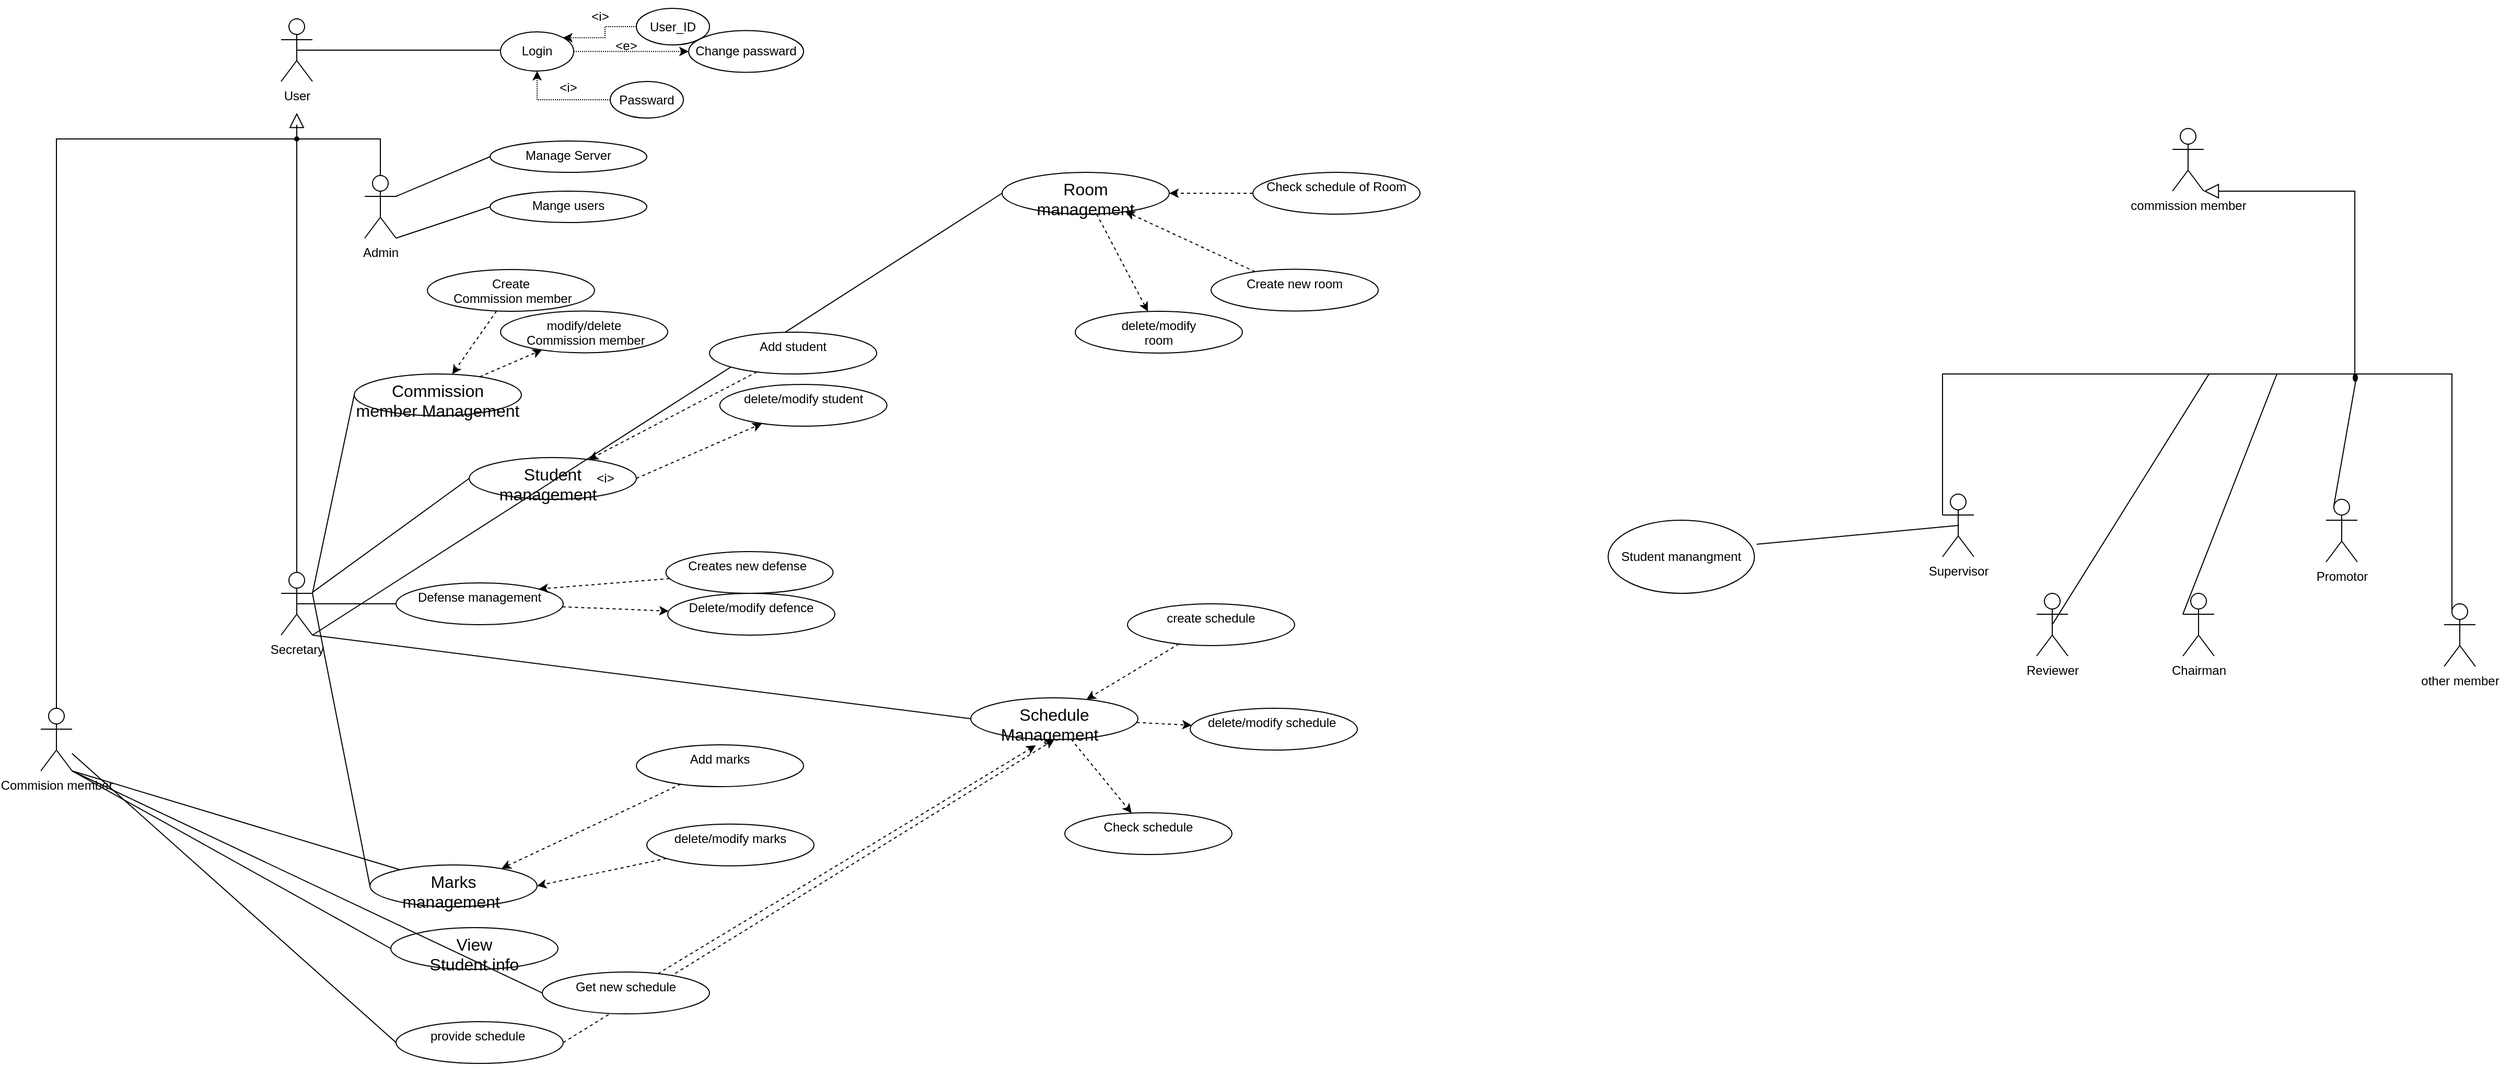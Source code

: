 <mxfile version="20.6.2" type="github">
  <diagram id="Ceo3HjTIkCoKuokpigPx" name="Page-1">
    <mxGraphModel dx="3085" dy="1605" grid="1" gridSize="10" guides="1" tooltips="1" connect="1" arrows="1" fold="1" page="1" pageScale="1" pageWidth="850" pageHeight="1100" math="0" shadow="0">
      <root>
        <mxCell id="0" />
        <mxCell id="1" parent="0" />
        <mxCell id="y3fBSHz_BWolWpJbCQQ2-2" value="User&lt;br&gt;" style="shape=umlActor;html=1;verticalLabelPosition=bottom;verticalAlign=top;align=center;movable=1;resizable=1;rotatable=1;deletable=1;editable=1;connectable=1;" parent="1" vertex="1">
          <mxGeometry x="120" y="40" width="30" height="60" as="geometry" />
        </mxCell>
        <mxCell id="y3fBSHz_BWolWpJbCQQ2-7" value="Admin&lt;br&gt;" style="shape=umlActor;html=1;verticalLabelPosition=bottom;verticalAlign=top;align=center;" parent="1" vertex="1">
          <mxGeometry x="200" y="190" width="30" height="60" as="geometry" />
        </mxCell>
        <mxCell id="y3fBSHz_BWolWpJbCQQ2-8" value="Secretary" style="shape=umlActor;html=1;verticalLabelPosition=bottom;verticalAlign=top;align=center;" parent="1" vertex="1">
          <mxGeometry x="120" y="570" width="30" height="60" as="geometry" />
        </mxCell>
        <mxCell id="y3fBSHz_BWolWpJbCQQ2-9" value="Commision member" style="shape=umlActor;html=1;verticalLabelPosition=bottom;verticalAlign=top;align=center;" parent="1" vertex="1">
          <mxGeometry x="-110" y="700" width="30" height="60" as="geometry" />
        </mxCell>
        <mxCell id="y3fBSHz_BWolWpJbCQQ2-30" value="" style="verticalAlign=bottom;html=1;ellipse;fillColor=strokeColor;fontFamily=Helvetica;fontSize=11;fontColor=default;" parent="1" vertex="1">
          <mxGeometry x="133" y="153" width="4" height="4" as="geometry" />
        </mxCell>
        <mxCell id="y3fBSHz_BWolWpJbCQQ2-31" value="" style="edgeStyle=elbowEdgeStyle;html=1;endSize=12;endArrow=block;endFill=0;elbow=horizontal;rounded=0;labelBackgroundColor=default;fontFamily=Helvetica;fontSize=11;fontColor=default;shape=connector;" parent="1" source="y3fBSHz_BWolWpJbCQQ2-30" edge="1">
          <mxGeometry x="1" relative="1" as="geometry">
            <mxPoint x="135" y="130" as="targetPoint" />
          </mxGeometry>
        </mxCell>
        <mxCell id="y3fBSHz_BWolWpJbCQQ2-32" value="" style="edgeStyle=elbowEdgeStyle;html=1;elbow=vertical;verticalAlign=bottom;endArrow=none;rounded=0;labelBackgroundColor=default;fontFamily=Helvetica;fontSize=11;fontColor=default;startSize=14;shape=connector;entryX=0.5;entryY=0;entryDx=0;entryDy=0;entryPerimeter=0;" parent="1" source="y3fBSHz_BWolWpJbCQQ2-30" target="y3fBSHz_BWolWpJbCQQ2-7" edge="1">
          <mxGeometry x="1" relative="1" as="geometry">
            <mxPoint x="205" y="180" as="targetPoint" />
            <Array as="points">
              <mxPoint x="175" y="155" />
            </Array>
          </mxGeometry>
        </mxCell>
        <mxCell id="y3fBSHz_BWolWpJbCQQ2-33" value="" style="edgeStyle=elbowEdgeStyle;html=1;elbow=vertical;verticalAlign=bottom;endArrow=none;rounded=0;labelBackgroundColor=default;fontFamily=Helvetica;fontSize=11;fontColor=default;startSize=14;shape=connector;exitX=0.5;exitY=0;exitDx=0;exitDy=0;exitPerimeter=0;" parent="1" source="y3fBSHz_BWolWpJbCQQ2-8" target="y3fBSHz_BWolWpJbCQQ2-9" edge="1">
          <mxGeometry x="1" relative="1" as="geometry">
            <mxPoint x="65" y="180" as="targetPoint" />
            <Array as="points">
              <mxPoint x="95" y="155" />
            </Array>
            <mxPoint x="135" y="160" as="sourcePoint" />
          </mxGeometry>
        </mxCell>
        <mxCell id="y3fBSHz_BWolWpJbCQQ2-43" value="" style="endArrow=none;html=1;rounded=0;exitX=0.5;exitY=0.5;exitDx=0;exitDy=0;exitPerimeter=0;" parent="1" source="y3fBSHz_BWolWpJbCQQ2-2" edge="1">
          <mxGeometry width="50" height="50" relative="1" as="geometry">
            <mxPoint x="420" y="300" as="sourcePoint" />
            <mxPoint x="340" y="70" as="targetPoint" />
            <Array as="points">
              <mxPoint x="250" y="70" />
            </Array>
          </mxGeometry>
        </mxCell>
        <mxCell id="y3fBSHz_BWolWpJbCQQ2-49" style="edgeStyle=orthogonalEdgeStyle;rounded=0;orthogonalLoop=1;jettySize=auto;html=1;dashed=1;dashPattern=1 1;entryX=1;entryY=0;entryDx=0;entryDy=0;" parent="1" source="y3fBSHz_BWolWpJbCQQ2-48" target="y3fBSHz_BWolWpJbCQQ2-44" edge="1">
          <mxGeometry relative="1" as="geometry" />
        </mxCell>
        <mxCell id="y3fBSHz_BWolWpJbCQQ2-54" style="edgeStyle=orthogonalEdgeStyle;rounded=0;orthogonalLoop=1;jettySize=auto;html=1;dashed=1;dashPattern=1 1;entryX=0.5;entryY=1;entryDx=0;entryDy=0;" parent="1" source="y3fBSHz_BWolWpJbCQQ2-53" target="y3fBSHz_BWolWpJbCQQ2-44" edge="1">
          <mxGeometry relative="1" as="geometry" />
        </mxCell>
        <mxCell id="y3fBSHz_BWolWpJbCQQ2-56" value="" style="edgeStyle=orthogonalEdgeStyle;rounded=0;orthogonalLoop=1;jettySize=auto;html=1;dashed=1;dashPattern=1 1;" parent="1" source="y3fBSHz_BWolWpJbCQQ2-44" target="y3fBSHz_BWolWpJbCQQ2-55" edge="1">
          <mxGeometry relative="1" as="geometry" />
        </mxCell>
        <mxCell id="y3fBSHz_BWolWpJbCQQ2-44" value="Login" style="ellipse;whiteSpace=wrap;html=1;" parent="1" vertex="1">
          <mxGeometry x="330" y="52.5" width="70" height="37.5" as="geometry" />
        </mxCell>
        <mxCell id="y3fBSHz_BWolWpJbCQQ2-48" value="User_ID" style="ellipse;whiteSpace=wrap;html=1;" parent="1" vertex="1">
          <mxGeometry x="460" y="30" width="70" height="35" as="geometry" />
        </mxCell>
        <mxCell id="y3fBSHz_BWolWpJbCQQ2-53" value="Passward" style="ellipse;whiteSpace=wrap;html=1;" parent="1" vertex="1">
          <mxGeometry x="435" y="100" width="70" height="35" as="geometry" />
        </mxCell>
        <mxCell id="y3fBSHz_BWolWpJbCQQ2-55" value="Change passward" style="ellipse;whiteSpace=wrap;html=1;" parent="1" vertex="1">
          <mxGeometry x="510" y="51.25" width="110" height="40" as="geometry" />
        </mxCell>
        <mxCell id="uWbdzSf9f9KDguj-dyQo-15" value="" style="edgeStyle=elbowEdgeStyle;html=1;endSize=12;endArrow=block;endFill=0;elbow=horizontal;rounded=0;labelBackgroundColor=default;fontFamily=Helvetica;fontSize=11;fontColor=default;shape=connector;entryX=1;entryY=1;entryDx=0;entryDy=0;entryPerimeter=0;" parent="1" target="-HhCXLu2RbdhNNyem7zu-7" edge="1">
          <mxGeometry x="1" relative="1" as="geometry">
            <mxPoint x="2010" y="260" as="targetPoint" />
            <mxPoint x="2104.57" y="380" as="sourcePoint" />
            <Array as="points">
              <mxPoint x="2104.57" y="380" />
              <mxPoint x="2414.57" y="300" />
            </Array>
          </mxGeometry>
        </mxCell>
        <mxCell id="uWbdzSf9f9KDguj-dyQo-16" value="" style="edgeStyle=elbowEdgeStyle;html=1;elbow=vertical;verticalAlign=bottom;endArrow=none;rounded=0;labelBackgroundColor=default;fontFamily=Helvetica;fontSize=11;fontColor=default;startSize=14;shape=connector;entryX=0.25;entryY=0.1;entryDx=0;entryDy=0;entryPerimeter=0;" parent="1" target="-HhCXLu2RbdhNNyem7zu-6" edge="1">
          <mxGeometry x="1" relative="1" as="geometry">
            <mxPoint x="2210" y="580.0" as="targetPoint" />
            <Array as="points">
              <mxPoint x="2160" y="380" />
            </Array>
            <mxPoint x="2120" y="380" as="sourcePoint" />
          </mxGeometry>
        </mxCell>
        <mxCell id="uWbdzSf9f9KDguj-dyQo-17" value="" style="edgeStyle=elbowEdgeStyle;html=1;elbow=vertical;verticalAlign=bottom;endArrow=none;rounded=0;labelBackgroundColor=default;fontFamily=Helvetica;fontSize=11;fontColor=default;startSize=14;shape=connector;startArrow=none;entryX=0;entryY=0.333;entryDx=0;entryDy=0;entryPerimeter=0;" parent="1" source="uWbdzSf9f9KDguj-dyQo-26" target="-HhCXLu2RbdhNNyem7zu-1" edge="1">
          <mxGeometry x="1" relative="1" as="geometry">
            <mxPoint x="1730" y="460" as="targetPoint" />
            <Array as="points">
              <mxPoint x="1920" y="380" />
              <mxPoint x="1960" y="380" />
              <mxPoint x="1970" y="380" />
              <mxPoint x="2060" y="380" />
              <mxPoint x="2290" y="295" />
              <mxPoint x="2390" y="295" />
            </Array>
            <mxPoint x="2120" y="380" as="sourcePoint" />
          </mxGeometry>
        </mxCell>
        <mxCell id="uWbdzSf9f9KDguj-dyQo-27" value="" style="edgeStyle=elbowEdgeStyle;html=1;elbow=vertical;verticalAlign=bottom;endArrow=none;rounded=0;labelBackgroundColor=default;fontFamily=Helvetica;fontSize=11;fontColor=default;startSize=14;shape=connector;startArrow=none;" parent="1" source="uWbdzSf9f9KDguj-dyQo-26" edge="1">
          <mxGeometry x="1" relative="1" as="geometry">
            <mxPoint x="2120" y="380" as="targetPoint" />
            <Array as="points" />
            <mxPoint x="2120" y="380" as="sourcePoint" />
          </mxGeometry>
        </mxCell>
        <mxCell id="uWbdzSf9f9KDguj-dyQo-26" value="" style="verticalAlign=bottom;html=1;ellipse;fillColor=strokeColor;fontFamily=Helvetica;fontSize=11;fontColor=default;direction=east;" parent="1" vertex="1">
          <mxGeometry x="2103" y="380" width="4" height="7" as="geometry" />
        </mxCell>
        <mxCell id="uWbdzSf9f9KDguj-dyQo-31" value="" style="edgeStyle=elbowEdgeStyle;html=1;elbow=vertical;verticalAlign=bottom;endArrow=none;rounded=0;labelBackgroundColor=default;fontFamily=Helvetica;fontSize=11;fontColor=default;startSize=14;shape=connector;" parent="1" target="uWbdzSf9f9KDguj-dyQo-26" edge="1">
          <mxGeometry x="1" relative="1" as="geometry">
            <mxPoint x="2120" y="380" as="targetPoint" />
            <Array as="points" />
            <mxPoint x="2120" y="380" as="sourcePoint" />
          </mxGeometry>
        </mxCell>
        <mxCell id="uWbdzSf9f9KDguj-dyQo-43" value="" style="endArrow=none;html=1;rounded=0;exitX=0.5;exitY=0.5;exitDx=0;exitDy=0;exitPerimeter=0;" parent="1" source="-HhCXLu2RbdhNNyem7zu-3" edge="1">
          <mxGeometry width="50" height="50" relative="1" as="geometry">
            <mxPoint x="1820.0" y="580" as="sourcePoint" />
            <mxPoint x="1965" y="380" as="targetPoint" />
          </mxGeometry>
        </mxCell>
        <mxCell id="uWbdzSf9f9KDguj-dyQo-48" value="" style="endArrow=none;html=1;rounded=0;exitX=0;exitY=0.333;exitDx=0;exitDy=0;exitPerimeter=0;" parent="1" source="-HhCXLu2RbdhNNyem7zu-4" edge="1">
          <mxGeometry width="50" height="50" relative="1" as="geometry">
            <mxPoint x="2012.014" y="560.006" as="sourcePoint" />
            <mxPoint x="2030" y="380" as="targetPoint" />
          </mxGeometry>
        </mxCell>
        <mxCell id="uWbdzSf9f9KDguj-dyQo-49" value="" style="endArrow=none;html=1;rounded=0;entryX=1;entryY=0;entryDx=0;entryDy=0;exitX=0.25;exitY=0.1;exitDx=0;exitDy=0;exitPerimeter=0;" parent="1" target="uWbdzSf9f9KDguj-dyQo-26" edge="1" source="-HhCXLu2RbdhNNyem7zu-5">
          <mxGeometry width="50" height="50" relative="1" as="geometry">
            <mxPoint x="2106" y="480" as="sourcePoint" />
            <mxPoint x="2190" y="360" as="targetPoint" />
          </mxGeometry>
        </mxCell>
        <mxCell id="uWbdzSf9f9KDguj-dyQo-52" value="Manage Server" style="ellipse;whiteSpace=wrap;html=1;verticalAlign=top;" parent="1" vertex="1">
          <mxGeometry x="320" y="157" width="150" height="30" as="geometry" />
        </mxCell>
        <mxCell id="uWbdzSf9f9KDguj-dyQo-54" value="" style="endArrow=none;html=1;rounded=0;strokeColor=default;strokeWidth=1;exitX=1;exitY=0.333;exitDx=0;exitDy=0;exitPerimeter=0;entryX=0;entryY=0.5;entryDx=0;entryDy=0;" parent="1" source="y3fBSHz_BWolWpJbCQQ2-7" target="uWbdzSf9f9KDguj-dyQo-52" edge="1">
          <mxGeometry width="50" height="50" relative="1" as="geometry">
            <mxPoint x="280" y="270" as="sourcePoint" />
            <mxPoint x="330" y="220" as="targetPoint" />
          </mxGeometry>
        </mxCell>
        <mxCell id="uWbdzSf9f9KDguj-dyQo-55" value="&amp;lt;i&amp;gt;" style="text;html=1;align=center;verticalAlign=middle;resizable=0;points=[];autosize=1;strokeColor=none;fillColor=none;" parent="1" vertex="1">
          <mxGeometry x="405" y="22.5" width="40" height="30" as="geometry" />
        </mxCell>
        <mxCell id="uWbdzSf9f9KDguj-dyQo-56" style="edgeStyle=none;rounded=0;orthogonalLoop=1;jettySize=auto;html=1;entryX=0.495;entryY=0.99;entryDx=0;entryDy=0;entryPerimeter=0;strokeColor=default;strokeWidth=1;" parent="1" source="uWbdzSf9f9KDguj-dyQo-55" target="uWbdzSf9f9KDguj-dyQo-55" edge="1">
          <mxGeometry relative="1" as="geometry" />
        </mxCell>
        <mxCell id="uWbdzSf9f9KDguj-dyQo-57" value="&amp;lt;e&amp;gt;" style="text;html=1;align=center;verticalAlign=middle;resizable=0;points=[];autosize=1;strokeColor=none;fillColor=none;" parent="1" vertex="1">
          <mxGeometry x="430" y="51.25" width="40" height="30" as="geometry" />
        </mxCell>
        <mxCell id="uWbdzSf9f9KDguj-dyQo-58" value="&amp;lt;i&amp;gt;" style="text;html=1;strokeColor=none;fillColor=none;align=center;verticalAlign=middle;whiteSpace=wrap;rounded=0;" parent="1" vertex="1">
          <mxGeometry x="365" y="91.25" width="60" height="30" as="geometry" />
        </mxCell>
        <mxCell id="uWbdzSf9f9KDguj-dyQo-59" value="Mange users" style="ellipse;whiteSpace=wrap;html=1;verticalAlign=top;" parent="1" vertex="1">
          <mxGeometry x="320" y="205" width="150" height="30" as="geometry" />
        </mxCell>
        <mxCell id="uWbdzSf9f9KDguj-dyQo-60" value="" style="endArrow=none;html=1;rounded=0;strokeColor=default;strokeWidth=1;exitX=1;exitY=0.333;exitDx=0;exitDy=0;exitPerimeter=0;entryX=0;entryY=0.5;entryDx=0;entryDy=0;" parent="1" target="uWbdzSf9f9KDguj-dyQo-59" edge="1">
          <mxGeometry width="50" height="50" relative="1" as="geometry">
            <mxPoint x="230" y="250" as="sourcePoint" />
            <mxPoint x="330" y="260" as="targetPoint" />
          </mxGeometry>
        </mxCell>
        <mxCell id="uWbdzSf9f9KDguj-dyQo-93" value="" style="edgeStyle=none;rounded=0;orthogonalLoop=1;jettySize=auto;html=1;strokeColor=default;strokeWidth=1;dashed=1;" parent="1" source="uWbdzSf9f9KDguj-dyQo-92" target="uWbdzSf9f9KDguj-dyQo-61" edge="1">
          <mxGeometry relative="1" as="geometry" />
        </mxCell>
        <mxCell id="uWbdzSf9f9KDguj-dyQo-61" value="&lt;span style=&quot;font-size:12.0pt;font-family:&amp;quot;Calibri Light&amp;quot;,sans-serif;&lt;br/&gt;mso-ascii-theme-font:major-latin;mso-fareast-font-family:Calibri;mso-fareast-theme-font:&lt;br/&gt;minor-latin;mso-hansi-theme-font:major-latin;mso-bidi-theme-font:major-latin;&lt;br/&gt;mso-ansi-language:EN-US;mso-fareast-language:EN-US;mso-bidi-language:AR-SA&quot;&gt;Commission&lt;br/&gt;member Management&lt;/span&gt;" style="ellipse;whiteSpace=wrap;html=1;verticalAlign=top;" parent="1" vertex="1">
          <mxGeometry x="190" y="380" width="160" height="40" as="geometry" />
        </mxCell>
        <mxCell id="uWbdzSf9f9KDguj-dyQo-62" value="" style="endArrow=none;html=1;rounded=0;strokeColor=default;strokeWidth=1;exitX=1;exitY=0.333;exitDx=0;exitDy=0;exitPerimeter=0;entryX=0;entryY=0.5;entryDx=0;entryDy=0;" parent="1" target="uWbdzSf9f9KDguj-dyQo-61" edge="1">
          <mxGeometry width="50" height="50" relative="1" as="geometry">
            <mxPoint x="150" y="590" as="sourcePoint" />
            <mxPoint x="250" y="600" as="targetPoint" />
          </mxGeometry>
        </mxCell>
        <mxCell id="uWbdzSf9f9KDguj-dyQo-85" value="" style="edgeStyle=none;rounded=0;orthogonalLoop=1;jettySize=auto;html=1;strokeColor=default;strokeWidth=1;dashed=1;" parent="1" source="uWbdzSf9f9KDguj-dyQo-84" target="uWbdzSf9f9KDguj-dyQo-63" edge="1">
          <mxGeometry relative="1" as="geometry" />
        </mxCell>
        <mxCell id="uWbdzSf9f9KDguj-dyQo-63" value="&lt;span style=&quot;font-size:12.0pt;font-family:&amp;quot;Calibri Light&amp;quot;,sans-serif;&lt;br/&gt;mso-ascii-theme-font:major-latin;mso-fareast-font-family:Calibri;mso-fareast-theme-font:&lt;br/&gt;minor-latin;mso-hansi-theme-font:major-latin;mso-bidi-theme-font:major-latin;&lt;br/&gt;mso-ansi-language:EN-US;mso-fareast-language:EN-US;mso-bidi-language:AR-SA&quot;&gt;Student&lt;br/&gt;management&amp;nbsp;&amp;nbsp;&lt;/span&gt;" style="ellipse;whiteSpace=wrap;html=1;verticalAlign=top;" parent="1" vertex="1">
          <mxGeometry x="300" y="460" width="160" height="40" as="geometry" />
        </mxCell>
        <mxCell id="uWbdzSf9f9KDguj-dyQo-64" value="" style="endArrow=none;html=1;rounded=0;strokeColor=default;strokeWidth=1;entryX=0;entryY=0.5;entryDx=0;entryDy=0;" parent="1" source="y3fBSHz_BWolWpJbCQQ2-8" target="uWbdzSf9f9KDguj-dyQo-63" edge="1">
          <mxGeometry width="50" height="50" relative="1" as="geometry">
            <mxPoint x="145" y="680" as="sourcePoint" />
            <mxPoint x="245" y="690" as="targetPoint" />
          </mxGeometry>
        </mxCell>
        <mxCell id="uWbdzSf9f9KDguj-dyQo-66" value="Defense management&lt;br&gt;" style="ellipse;whiteSpace=wrap;html=1;verticalAlign=top;" parent="1" vertex="1">
          <mxGeometry x="230" y="580" width="160" height="40" as="geometry" />
        </mxCell>
        <mxCell id="uWbdzSf9f9KDguj-dyQo-67" value="" style="endArrow=none;html=1;rounded=0;strokeColor=default;strokeWidth=1;entryX=0;entryY=0.5;entryDx=0;entryDy=0;exitX=0.5;exitY=0.5;exitDx=0;exitDy=0;exitPerimeter=0;" parent="1" source="y3fBSHz_BWolWpJbCQQ2-8" target="uWbdzSf9f9KDguj-dyQo-66" edge="1">
          <mxGeometry width="50" height="50" relative="1" as="geometry">
            <mxPoint x="160" y="649.412" as="sourcePoint" />
            <mxPoint x="255" y="750" as="targetPoint" />
          </mxGeometry>
        </mxCell>
        <mxCell id="uWbdzSf9f9KDguj-dyQo-131" value="" style="edgeStyle=none;rounded=0;orthogonalLoop=1;jettySize=auto;html=1;dashed=1;strokeColor=default;strokeWidth=1;" parent="1" source="uWbdzSf9f9KDguj-dyQo-130" target="uWbdzSf9f9KDguj-dyQo-68" edge="1">
          <mxGeometry relative="1" as="geometry" />
        </mxCell>
        <mxCell id="uWbdzSf9f9KDguj-dyQo-133" value="" style="edgeStyle=none;rounded=0;orthogonalLoop=1;jettySize=auto;html=1;dashed=1;strokeColor=default;strokeWidth=1;" parent="1" source="uWbdzSf9f9KDguj-dyQo-68" target="uWbdzSf9f9KDguj-dyQo-132" edge="1">
          <mxGeometry relative="1" as="geometry" />
        </mxCell>
        <mxCell id="uWbdzSf9f9KDguj-dyQo-137" value="" style="edgeStyle=none;rounded=0;orthogonalLoop=1;jettySize=auto;html=1;dashed=1;strokeColor=default;strokeWidth=1;" parent="1" source="uWbdzSf9f9KDguj-dyQo-68" target="uWbdzSf9f9KDguj-dyQo-136" edge="1">
          <mxGeometry relative="1" as="geometry" />
        </mxCell>
        <mxCell id="uWbdzSf9f9KDguj-dyQo-68" value="&lt;span style=&quot;font-size:12.0pt;font-family:&amp;quot;Calibri Light&amp;quot;,sans-serif;&lt;br/&gt;mso-ascii-theme-font:major-latin;mso-fareast-font-family:Calibri;mso-fareast-theme-font:&lt;br/&gt;minor-latin;mso-hansi-theme-font:major-latin;mso-bidi-theme-font:major-latin;&lt;br/&gt;mso-ansi-language:EN-US;mso-fareast-language:EN-US;mso-bidi-language:AR-SA&quot;&gt;Schedule&lt;br/&gt;Management &amp;nbsp;&lt;/span&gt;" style="ellipse;whiteSpace=wrap;html=1;verticalAlign=top;" parent="1" vertex="1">
          <mxGeometry x="780" y="690" width="160" height="40" as="geometry" />
        </mxCell>
        <mxCell id="uWbdzSf9f9KDguj-dyQo-69" value="" style="endArrow=none;html=1;rounded=0;strokeColor=default;strokeWidth=1;entryX=0;entryY=0.5;entryDx=0;entryDy=0;exitX=1;exitY=1;exitDx=0;exitDy=0;exitPerimeter=0;" parent="1" source="y3fBSHz_BWolWpJbCQQ2-8" target="uWbdzSf9f9KDguj-dyQo-68" edge="1">
          <mxGeometry width="50" height="50" relative="1" as="geometry">
            <mxPoint x="150" y="719.412" as="sourcePoint" />
            <mxPoint x="245" y="820" as="targetPoint" />
          </mxGeometry>
        </mxCell>
        <mxCell id="uWbdzSf9f9KDguj-dyQo-154" value="" style="edgeStyle=none;rounded=0;orthogonalLoop=1;jettySize=auto;html=1;dashed=1;strokeColor=default;strokeWidth=1;" parent="1" source="uWbdzSf9f9KDguj-dyQo-153" target="uWbdzSf9f9KDguj-dyQo-70" edge="1">
          <mxGeometry relative="1" as="geometry" />
        </mxCell>
        <mxCell id="uWbdzSf9f9KDguj-dyQo-156" value="" style="edgeStyle=none;rounded=0;orthogonalLoop=1;jettySize=auto;html=1;dashed=1;strokeColor=default;strokeWidth=1;" parent="1" source="uWbdzSf9f9KDguj-dyQo-155" target="uWbdzSf9f9KDguj-dyQo-70" edge="1">
          <mxGeometry relative="1" as="geometry" />
        </mxCell>
        <mxCell id="uWbdzSf9f9KDguj-dyQo-161" value="" style="edgeStyle=none;rounded=0;orthogonalLoop=1;jettySize=auto;html=1;dashed=1;strokeColor=default;strokeWidth=1;" parent="1" source="uWbdzSf9f9KDguj-dyQo-70" target="uWbdzSf9f9KDguj-dyQo-160" edge="1">
          <mxGeometry relative="1" as="geometry" />
        </mxCell>
        <mxCell id="uWbdzSf9f9KDguj-dyQo-70" value="&lt;span style=&quot;font-size:12.0pt;font-family:&amp;quot;Calibri Light&amp;quot;,sans-serif;&lt;br/&gt;mso-ascii-theme-font:major-latin;mso-fareast-font-family:Calibri;mso-fareast-theme-font:&lt;br/&gt;minor-latin;mso-hansi-theme-font:major-latin;mso-bidi-theme-font:major-latin;&lt;br/&gt;mso-ansi-language:EN-US;mso-fareast-language:EN-US;mso-bidi-language:AR-SA&quot;&gt;Room&lt;br/&gt;management&lt;br&gt;&lt;/span&gt;" style="ellipse;whiteSpace=wrap;html=1;verticalAlign=top;" parent="1" vertex="1">
          <mxGeometry x="810" y="187" width="160" height="40" as="geometry" />
        </mxCell>
        <mxCell id="uWbdzSf9f9KDguj-dyQo-71" value="" style="endArrow=none;html=1;rounded=0;strokeColor=default;strokeWidth=1;entryX=0;entryY=0.5;entryDx=0;entryDy=0;exitX=1;exitY=1;exitDx=0;exitDy=0;exitPerimeter=0;" parent="1" source="y3fBSHz_BWolWpJbCQQ2-8" target="uWbdzSf9f9KDguj-dyQo-70" edge="1">
          <mxGeometry width="50" height="50" relative="1" as="geometry">
            <mxPoint x="155" y="779.412" as="sourcePoint" />
            <mxPoint x="250" y="880" as="targetPoint" />
          </mxGeometry>
        </mxCell>
        <mxCell id="uWbdzSf9f9KDguj-dyQo-72" value="&lt;span style=&quot;font-size:12.0pt;font-family:&amp;quot;Calibri Light&amp;quot;,sans-serif;&lt;br/&gt;mso-ascii-theme-font:major-latin;mso-fareast-font-family:Calibri;mso-fareast-theme-font:&lt;br/&gt;minor-latin;mso-hansi-theme-font:major-latin;mso-bidi-theme-font:major-latin;&lt;br/&gt;mso-ansi-language:EN-US;mso-fareast-language:EN-US;mso-bidi-language:AR-SA&quot;&gt;Marks&lt;br/&gt;management&amp;nbsp;&lt;/span&gt;&lt;span&gt;&lt;br&gt;&lt;/span&gt;" style="ellipse;whiteSpace=wrap;html=1;verticalAlign=top;" parent="1" vertex="1">
          <mxGeometry x="205" y="850" width="160" height="40" as="geometry" />
        </mxCell>
        <mxCell id="uWbdzSf9f9KDguj-dyQo-73" value="" style="endArrow=none;html=1;rounded=0;strokeColor=default;strokeWidth=1;entryX=0;entryY=0.5;entryDx=0;entryDy=0;exitX=1;exitY=0.333;exitDx=0;exitDy=0;exitPerimeter=0;" parent="1" source="y3fBSHz_BWolWpJbCQQ2-8" target="uWbdzSf9f9KDguj-dyQo-72" edge="1">
          <mxGeometry width="50" height="50" relative="1" as="geometry">
            <mxPoint x="150" y="380" as="sourcePoint" />
            <mxPoint x="250" y="630" as="targetPoint" />
          </mxGeometry>
        </mxCell>
        <mxCell id="uWbdzSf9f9KDguj-dyQo-84" value="Add student" style="ellipse;whiteSpace=wrap;html=1;verticalAlign=top;" parent="1" vertex="1">
          <mxGeometry x="530" y="340" width="160" height="40" as="geometry" />
        </mxCell>
        <mxCell id="uWbdzSf9f9KDguj-dyQo-86" value="" style="edgeStyle=none;rounded=0;orthogonalLoop=1;jettySize=auto;html=1;strokeColor=default;strokeWidth=1;dashed=1;exitX=1;exitY=0.5;exitDx=0;exitDy=0;" parent="1" source="uWbdzSf9f9KDguj-dyQo-63" target="uWbdzSf9f9KDguj-dyQo-87" edge="1">
          <mxGeometry relative="1" as="geometry">
            <mxPoint x="379.996" y="580.005" as="sourcePoint" />
          </mxGeometry>
        </mxCell>
        <mxCell id="uWbdzSf9f9KDguj-dyQo-87" value="delete/modify student" style="ellipse;whiteSpace=wrap;html=1;verticalAlign=top;" parent="1" vertex="1">
          <mxGeometry x="539.81" y="390" width="160" height="40" as="geometry" />
        </mxCell>
        <mxCell id="uWbdzSf9f9KDguj-dyQo-90" value="&amp;lt;i&amp;gt;" style="text;html=1;align=center;verticalAlign=middle;resizable=0;points=[];autosize=1;strokeColor=none;fillColor=none;" parent="1" vertex="1">
          <mxGeometry x="410" y="465" width="40" height="30" as="geometry" />
        </mxCell>
        <mxCell id="uWbdzSf9f9KDguj-dyQo-92" value="Create&lt;br&gt;&amp;nbsp;Commission member" style="ellipse;whiteSpace=wrap;html=1;verticalAlign=top;" parent="1" vertex="1">
          <mxGeometry x="260" y="280" width="160" height="40" as="geometry" />
        </mxCell>
        <mxCell id="uWbdzSf9f9KDguj-dyQo-94" value="" style="edgeStyle=none;rounded=0;orthogonalLoop=1;jettySize=auto;html=1;strokeColor=default;strokeWidth=1;dashed=1;" parent="1" source="uWbdzSf9f9KDguj-dyQo-61" target="uWbdzSf9f9KDguj-dyQo-95" edge="1">
          <mxGeometry relative="1" as="geometry">
            <mxPoint x="353.79" y="419.999" as="sourcePoint" />
          </mxGeometry>
        </mxCell>
        <mxCell id="uWbdzSf9f9KDguj-dyQo-95" value="modify/delete&lt;br&gt;&amp;nbsp;Commission member" style="ellipse;whiteSpace=wrap;html=1;verticalAlign=top;" parent="1" vertex="1">
          <mxGeometry x="330" y="319.7" width="160" height="40" as="geometry" />
        </mxCell>
        <mxCell id="uWbdzSf9f9KDguj-dyQo-98" value="" style="edgeStyle=none;rounded=0;orthogonalLoop=1;jettySize=auto;html=1;strokeColor=default;strokeWidth=1;dashed=1;entryX=1;entryY=0;entryDx=0;entryDy=0;" parent="1" source="uWbdzSf9f9KDguj-dyQo-99" target="uWbdzSf9f9KDguj-dyQo-66" edge="1">
          <mxGeometry relative="1" as="geometry">
            <mxPoint x="379.999" y="589.142" as="targetPoint" />
          </mxGeometry>
        </mxCell>
        <mxCell id="uWbdzSf9f9KDguj-dyQo-99" value="Creates new defense&amp;nbsp;" style="ellipse;whiteSpace=wrap;html=1;verticalAlign=top;" parent="1" vertex="1">
          <mxGeometry x="488.24" y="550" width="160" height="40" as="geometry" />
        </mxCell>
        <mxCell id="uWbdzSf9f9KDguj-dyQo-100" value="" style="edgeStyle=none;rounded=0;orthogonalLoop=1;jettySize=auto;html=1;strokeColor=default;strokeWidth=1;dashed=1;" parent="1" source="uWbdzSf9f9KDguj-dyQo-66" target="uWbdzSf9f9KDguj-dyQo-101" edge="1">
          <mxGeometry relative="1" as="geometry">
            <mxPoint x="384.999" y="609.142" as="sourcePoint" />
          </mxGeometry>
        </mxCell>
        <mxCell id="uWbdzSf9f9KDguj-dyQo-101" value="Delete/modify defence" style="ellipse;whiteSpace=wrap;html=1;verticalAlign=top;" parent="1" vertex="1">
          <mxGeometry x="490.0" y="590" width="160" height="40" as="geometry" />
        </mxCell>
        <mxCell id="uWbdzSf9f9KDguj-dyQo-107" style="edgeStyle=none;rounded=0;orthogonalLoop=1;jettySize=auto;html=1;entryX=1;entryY=0;entryDx=0;entryDy=0;dashed=1;strokeColor=default;strokeWidth=1;" parent="1" source="uWbdzSf9f9KDguj-dyQo-72" target="uWbdzSf9f9KDguj-dyQo-72" edge="1">
          <mxGeometry relative="1" as="geometry" />
        </mxCell>
        <mxCell id="uWbdzSf9f9KDguj-dyQo-108" value="" style="endArrow=none;html=1;rounded=0;strokeColor=default;strokeWidth=1;exitX=1;exitY=1;exitDx=0;exitDy=0;exitPerimeter=0;" parent="1" source="y3fBSHz_BWolWpJbCQQ2-9" target="uWbdzSf9f9KDguj-dyQo-72" edge="1">
          <mxGeometry width="50" height="50" relative="1" as="geometry">
            <mxPoint x="160" y="600" as="sourcePoint" />
            <mxPoint x="255" y="880" as="targetPoint" />
          </mxGeometry>
        </mxCell>
        <mxCell id="uWbdzSf9f9KDguj-dyQo-109" value="" style="edgeStyle=none;rounded=0;orthogonalLoop=1;jettySize=auto;html=1;strokeColor=default;strokeWidth=1;dashed=1;entryX=0.788;entryY=0.083;entryDx=0;entryDy=0;entryPerimeter=0;" parent="1" source="uWbdzSf9f9KDguj-dyQo-110" target="uWbdzSf9f9KDguj-dyQo-72" edge="1">
          <mxGeometry relative="1" as="geometry">
            <mxPoint x="344.57" y="857.004" as="targetPoint" />
          </mxGeometry>
        </mxCell>
        <mxCell id="uWbdzSf9f9KDguj-dyQo-110" value="Add marks&lt;br&gt;" style="ellipse;whiteSpace=wrap;html=1;verticalAlign=top;" parent="1" vertex="1">
          <mxGeometry x="460" y="735.04" width="160" height="40" as="geometry" />
        </mxCell>
        <mxCell id="uWbdzSf9f9KDguj-dyQo-111" value="" style="edgeStyle=none;rounded=0;orthogonalLoop=1;jettySize=auto;html=1;strokeColor=default;strokeWidth=1;dashed=1;entryX=1;entryY=0.5;entryDx=0;entryDy=0;" parent="1" source="uWbdzSf9f9KDguj-dyQo-112" target="uWbdzSf9f9KDguj-dyQo-72" edge="1">
          <mxGeometry relative="1" as="geometry">
            <mxPoint x="341.08" y="929.14" as="targetPoint" />
          </mxGeometry>
        </mxCell>
        <mxCell id="uWbdzSf9f9KDguj-dyQo-112" value="delete/modify marks" style="ellipse;whiteSpace=wrap;html=1;verticalAlign=top;" parent="1" vertex="1">
          <mxGeometry x="470" y="810.86" width="160" height="40" as="geometry" />
        </mxCell>
        <mxCell id="uWbdzSf9f9KDguj-dyQo-115" value="&lt;span style=&quot;font-size:12.0pt;font-family:&amp;quot;Calibri Light&amp;quot;,sans-serif;&lt;br/&gt;mso-ascii-theme-font:major-latin;mso-fareast-font-family:Calibri;mso-fareast-theme-font:&lt;br/&gt;minor-latin;mso-hansi-theme-font:major-latin;mso-bidi-theme-font:major-latin;&lt;br/&gt;mso-ansi-language:EN-US;mso-fareast-language:EN-US;mso-bidi-language:AR-SA&quot;&gt;View&lt;br/&gt;Student info&lt;/span&gt;&lt;span&gt;&lt;br&gt;&lt;/span&gt;" style="ellipse;whiteSpace=wrap;html=1;verticalAlign=top;" parent="1" vertex="1">
          <mxGeometry x="225" y="910" width="160" height="40" as="geometry" />
        </mxCell>
        <mxCell id="uWbdzSf9f9KDguj-dyQo-116" value="" style="endArrow=none;html=1;rounded=0;strokeColor=default;strokeWidth=1;entryX=0;entryY=0.5;entryDx=0;entryDy=0;exitX=1;exitY=1;exitDx=0;exitDy=0;exitPerimeter=0;" parent="1" source="y3fBSHz_BWolWpJbCQQ2-9" target="uWbdzSf9f9KDguj-dyQo-115" edge="1">
          <mxGeometry width="50" height="50" relative="1" as="geometry">
            <mxPoint x="162.5" y="750" as="sourcePoint" />
            <mxPoint x="262.5" y="790" as="targetPoint" />
          </mxGeometry>
        </mxCell>
        <mxCell id="uWbdzSf9f9KDguj-dyQo-129" style="edgeStyle=none;rounded=0;orthogonalLoop=1;jettySize=auto;html=1;exitX=1;exitY=0.5;exitDx=0;exitDy=0;dashed=1;strokeColor=default;strokeWidth=1;entryX=0.5;entryY=1;entryDx=0;entryDy=0;" parent="1" source="uWbdzSf9f9KDguj-dyQo-117" target="uWbdzSf9f9KDguj-dyQo-68" edge="1">
          <mxGeometry relative="1" as="geometry">
            <mxPoint x="890" y="730" as="targetPoint" />
          </mxGeometry>
        </mxCell>
        <mxCell id="uWbdzSf9f9KDguj-dyQo-117" value="&lt;span&gt;provide schedule&amp;nbsp;&lt;br&gt;&lt;/span&gt;" style="ellipse;whiteSpace=wrap;html=1;verticalAlign=top;" parent="1" vertex="1">
          <mxGeometry x="230" y="1000" width="160" height="40" as="geometry" />
        </mxCell>
        <mxCell id="uWbdzSf9f9KDguj-dyQo-118" value="" style="endArrow=none;html=1;rounded=0;strokeColor=default;strokeWidth=1;entryX=0;entryY=0.5;entryDx=0;entryDy=0;" parent="1" source="y3fBSHz_BWolWpJbCQQ2-9" target="uWbdzSf9f9KDguj-dyQo-117" edge="1">
          <mxGeometry width="50" height="50" relative="1" as="geometry">
            <mxPoint x="-30" y="820" as="sourcePoint" />
            <mxPoint x="312.5" y="850" as="targetPoint" />
          </mxGeometry>
        </mxCell>
        <mxCell id="uWbdzSf9f9KDguj-dyQo-128" style="edgeStyle=none;rounded=0;orthogonalLoop=1;jettySize=auto;html=1;entryX=0.389;entryY=1.139;entryDx=0;entryDy=0;entryPerimeter=0;dashed=1;strokeColor=default;strokeWidth=1;" parent="1" source="uWbdzSf9f9KDguj-dyQo-119" target="uWbdzSf9f9KDguj-dyQo-68" edge="1">
          <mxGeometry relative="1" as="geometry" />
        </mxCell>
        <mxCell id="uWbdzSf9f9KDguj-dyQo-119" value="&lt;span&gt;Get new schedule&lt;br&gt;&lt;/span&gt;" style="ellipse;whiteSpace=wrap;html=1;verticalAlign=top;" parent="1" vertex="1">
          <mxGeometry x="370" y="952.54" width="160" height="40" as="geometry" />
        </mxCell>
        <mxCell id="uWbdzSf9f9KDguj-dyQo-120" value="" style="endArrow=none;html=1;rounded=0;strokeColor=default;strokeWidth=1;entryX=0;entryY=0.5;entryDx=0;entryDy=0;exitX=1;exitY=1;exitDx=0;exitDy=0;exitPerimeter=0;" parent="1" source="y3fBSHz_BWolWpJbCQQ2-9" target="uWbdzSf9f9KDguj-dyQo-119" edge="1">
          <mxGeometry width="50" height="50" relative="1" as="geometry">
            <mxPoint x="45" y="714.452" as="sourcePoint" />
            <mxPoint x="437.5" y="822.54" as="targetPoint" />
          </mxGeometry>
        </mxCell>
        <mxCell id="uWbdzSf9f9KDguj-dyQo-130" value="create schedule&lt;br&gt;" style="ellipse;whiteSpace=wrap;html=1;verticalAlign=top;" parent="1" vertex="1">
          <mxGeometry x="930" y="600" width="160" height="40" as="geometry" />
        </mxCell>
        <mxCell id="uWbdzSf9f9KDguj-dyQo-132" value="delete/modify schedule&amp;nbsp;" style="ellipse;whiteSpace=wrap;html=1;verticalAlign=top;" parent="1" vertex="1">
          <mxGeometry x="990" y="700" width="160" height="40" as="geometry" />
        </mxCell>
        <mxCell id="uWbdzSf9f9KDguj-dyQo-136" value="Check schedule" style="ellipse;whiteSpace=wrap;html=1;verticalAlign=top;" parent="1" vertex="1">
          <mxGeometry x="870" y="800" width="160" height="40" as="geometry" />
        </mxCell>
        <mxCell id="uWbdzSf9f9KDguj-dyQo-153" value="&lt;span&gt;Check schedule of Room&lt;br&gt;&lt;/span&gt;" style="ellipse;whiteSpace=wrap;html=1;verticalAlign=top;" parent="1" vertex="1">
          <mxGeometry x="1050" y="187" width="160" height="40" as="geometry" />
        </mxCell>
        <mxCell id="uWbdzSf9f9KDguj-dyQo-155" value="&lt;span&gt;Create new room&lt;br&gt;&lt;/span&gt;" style="ellipse;whiteSpace=wrap;html=1;verticalAlign=top;" parent="1" vertex="1">
          <mxGeometry x="1010" y="279.7" width="160" height="40" as="geometry" />
        </mxCell>
        <mxCell id="uWbdzSf9f9KDguj-dyQo-160" value="&lt;span&gt;delete/modify&lt;br&gt;room&lt;br&gt;&lt;/span&gt;" style="ellipse;whiteSpace=wrap;html=1;verticalAlign=top;" parent="1" vertex="1">
          <mxGeometry x="880" y="320" width="160" height="40" as="geometry" />
        </mxCell>
        <mxCell id="-HhCXLu2RbdhNNyem7zu-1" value="Supervisor" style="shape=umlActor;verticalLabelPosition=bottom;verticalAlign=top;html=1;outlineConnect=0;" vertex="1" parent="1">
          <mxGeometry x="1710" y="495" width="30" height="60" as="geometry" />
        </mxCell>
        <mxCell id="-HhCXLu2RbdhNNyem7zu-3" value="Reviewer&lt;br&gt;" style="shape=umlActor;verticalLabelPosition=bottom;verticalAlign=top;html=1;outlineConnect=0;" vertex="1" parent="1">
          <mxGeometry x="1800" y="590" width="30" height="60" as="geometry" />
        </mxCell>
        <mxCell id="-HhCXLu2RbdhNNyem7zu-4" value="Chairman" style="shape=umlActor;verticalLabelPosition=bottom;verticalAlign=top;html=1;outlineConnect=0;" vertex="1" parent="1">
          <mxGeometry x="1940" y="590" width="30" height="60" as="geometry" />
        </mxCell>
        <mxCell id="-HhCXLu2RbdhNNyem7zu-5" value="Promotor" style="shape=umlActor;verticalLabelPosition=bottom;verticalAlign=top;html=1;outlineConnect=0;" vertex="1" parent="1">
          <mxGeometry x="2077" y="500" width="30" height="60" as="geometry" />
        </mxCell>
        <mxCell id="-HhCXLu2RbdhNNyem7zu-6" value="other member" style="shape=umlActor;verticalLabelPosition=bottom;verticalAlign=top;html=1;outlineConnect=0;" vertex="1" parent="1">
          <mxGeometry x="2190" y="600" width="30" height="60" as="geometry" />
        </mxCell>
        <mxCell id="-HhCXLu2RbdhNNyem7zu-7" value="commission member" style="shape=umlActor;verticalLabelPosition=bottom;verticalAlign=top;html=1;outlineConnect=0;" vertex="1" parent="1">
          <mxGeometry x="1930" y="145" width="30" height="60" as="geometry" />
        </mxCell>
        <mxCell id="-HhCXLu2RbdhNNyem7zu-8" value="" style="endArrow=none;html=1;rounded=0;entryX=0.5;entryY=0.5;entryDx=0;entryDy=0;entryPerimeter=0;exitX=1.015;exitY=0.329;exitDx=0;exitDy=0;exitPerimeter=0;" edge="1" parent="1" source="-HhCXLu2RbdhNNyem7zu-9" target="-HhCXLu2RbdhNNyem7zu-1">
          <mxGeometry width="50" height="50" relative="1" as="geometry">
            <mxPoint x="1500" y="550" as="sourcePoint" />
            <mxPoint x="1850" y="420" as="targetPoint" />
          </mxGeometry>
        </mxCell>
        <mxCell id="-HhCXLu2RbdhNNyem7zu-9" value="Student manangment" style="ellipse;whiteSpace=wrap;html=1;" vertex="1" parent="1">
          <mxGeometry x="1390" y="520" width="140" height="70" as="geometry" />
        </mxCell>
      </root>
    </mxGraphModel>
  </diagram>
</mxfile>
